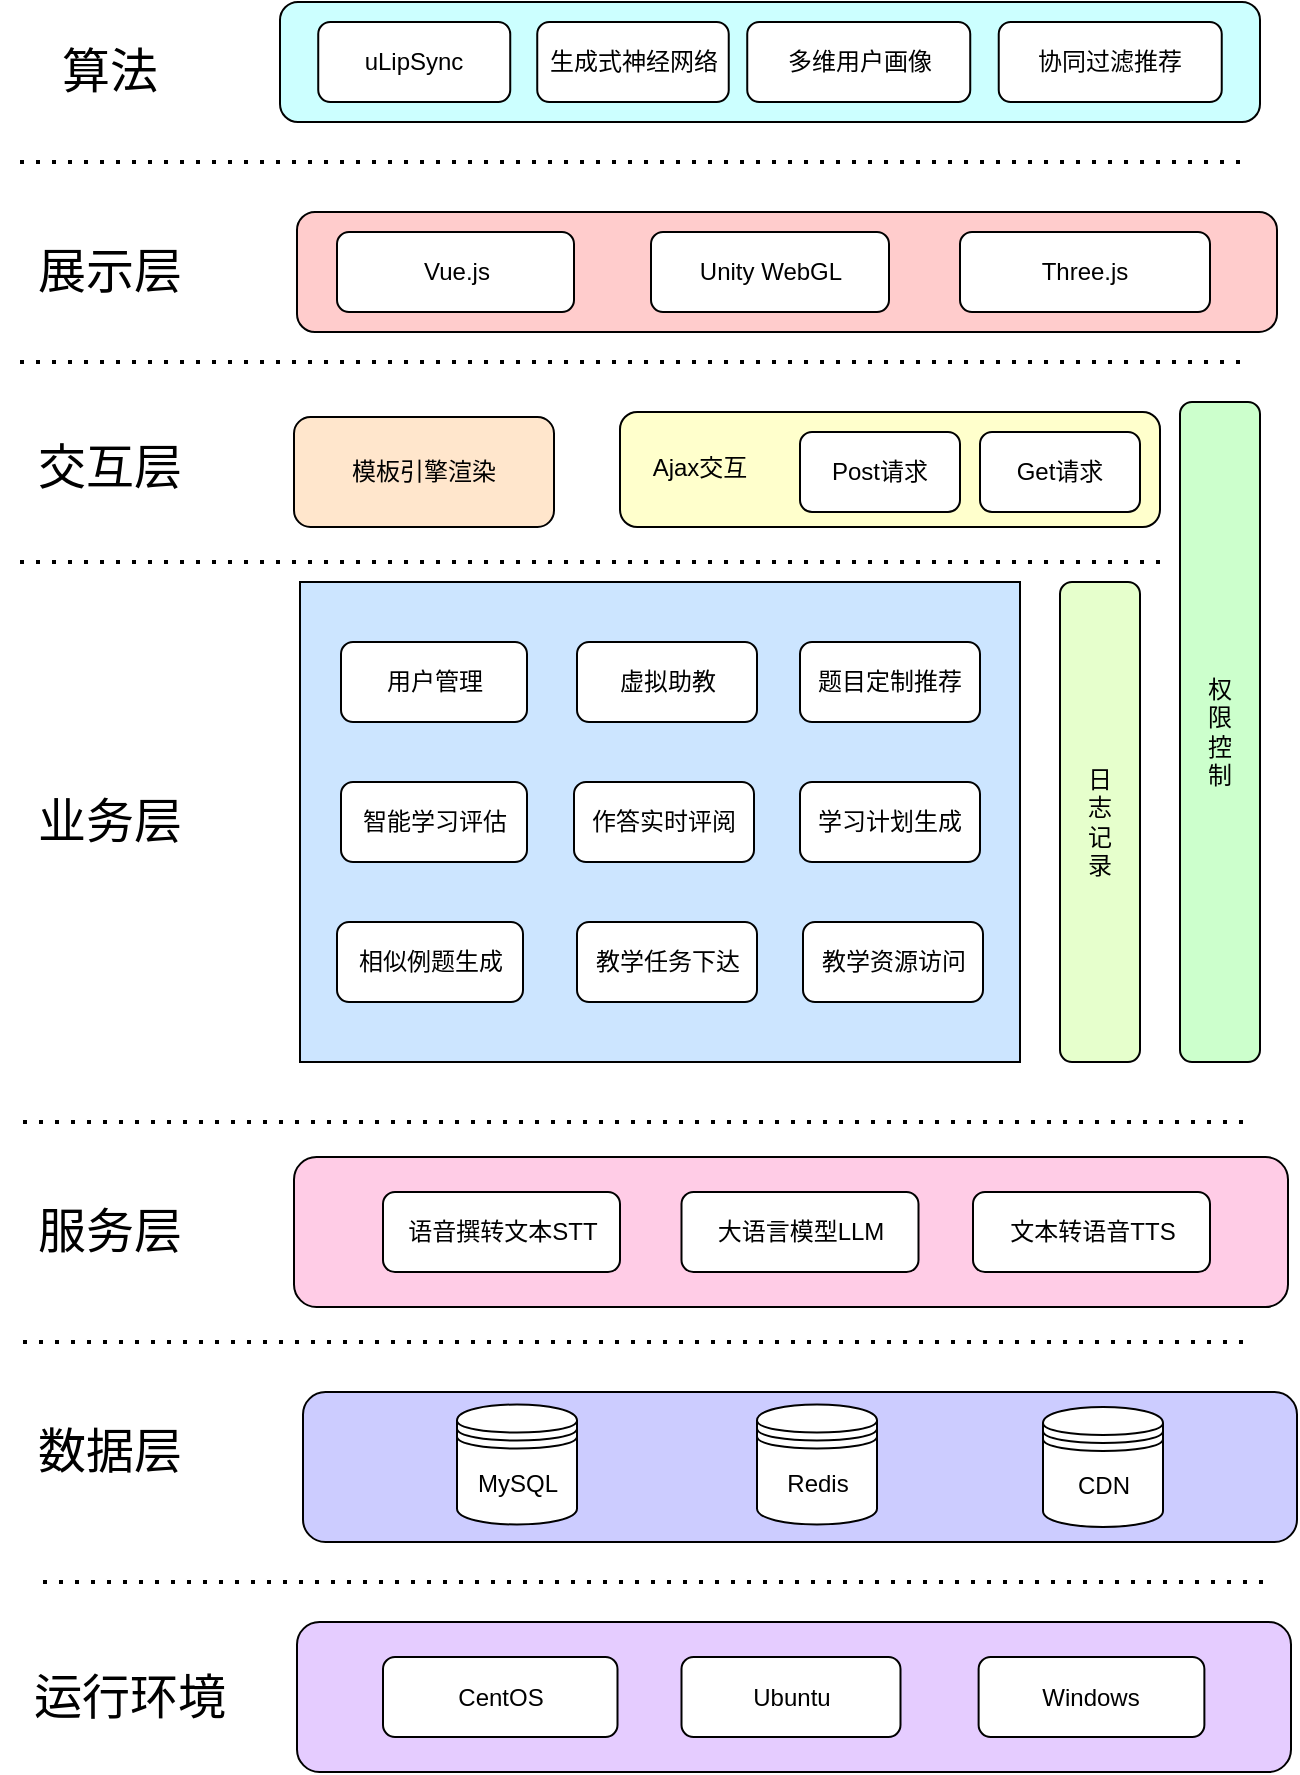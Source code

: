 <mxfile version="24.5.2" type="device">
  <diagram name="第 1 页" id="6BQCvjnglYv5yy4KWFj0">
    <mxGraphModel dx="1423" dy="890" grid="1" gridSize="10" guides="1" tooltips="1" connect="1" arrows="1" fold="1" page="1" pageScale="1" pageWidth="827" pageHeight="1169" math="0" shadow="0">
      <root>
        <mxCell id="0" />
        <mxCell id="1" parent="0" />
        <mxCell id="koz5tFtWaDeqoOTNXmWM-108" value="" style="rounded=1;whiteSpace=wrap;html=1;fillColor=#FFCCCC;" vertex="1" parent="1">
          <mxGeometry x="-411.5" y="485" width="490" height="60" as="geometry" />
        </mxCell>
        <mxCell id="koz5tFtWaDeqoOTNXmWM-66" value="" style="endArrow=none;dashed=1;html=1;dashPattern=1 3;strokeWidth=2;rounded=0;" edge="1" parent="1">
          <mxGeometry width="50" height="50" relative="1" as="geometry">
            <mxPoint x="-550" y="560" as="sourcePoint" />
            <mxPoint x="60" y="560" as="targetPoint" />
          </mxGeometry>
        </mxCell>
        <mxCell id="koz5tFtWaDeqoOTNXmWM-68" value="&lt;font style=&quot;font-size: 24px;&quot;&gt;展示层&lt;/font&gt;" style="text;html=1;align=center;verticalAlign=middle;whiteSpace=wrap;rounded=0;" vertex="1" parent="1">
          <mxGeometry x="-560" y="500" width="110" height="30" as="geometry" />
        </mxCell>
        <mxCell id="koz5tFtWaDeqoOTNXmWM-71" value="&lt;span style=&quot;font-size: 24px;&quot;&gt;交互层&lt;/span&gt;" style="text;html=1;align=center;verticalAlign=middle;whiteSpace=wrap;rounded=0;" vertex="1" parent="1">
          <mxGeometry x="-560" y="597.5" width="110" height="30" as="geometry" />
        </mxCell>
        <mxCell id="koz5tFtWaDeqoOTNXmWM-73" value="Vue.js" style="rounded=1;whiteSpace=wrap;html=1;" vertex="1" parent="1">
          <mxGeometry x="-391.5" y="495" width="118.5" height="40" as="geometry" />
        </mxCell>
        <mxCell id="koz5tFtWaDeqoOTNXmWM-74" value="Unity WebGL" style="rounded=1;whiteSpace=wrap;html=1;" vertex="1" parent="1">
          <mxGeometry x="-234.5" y="495" width="119" height="40" as="geometry" />
        </mxCell>
        <mxCell id="koz5tFtWaDeqoOTNXmWM-75" value="Three.js" style="rounded=1;whiteSpace=wrap;html=1;" vertex="1" parent="1">
          <mxGeometry x="-80" y="495" width="125" height="40" as="geometry" />
        </mxCell>
        <mxCell id="koz5tFtWaDeqoOTNXmWM-76" value="模板引擎渲染" style="rounded=1;whiteSpace=wrap;html=1;fillColor=#FFE6CC;" vertex="1" parent="1">
          <mxGeometry x="-413" y="587.5" width="130" height="55" as="geometry" />
        </mxCell>
        <mxCell id="koz5tFtWaDeqoOTNXmWM-77" value="" style="rounded=1;whiteSpace=wrap;html=1;fillColor=#FFFFCC;" vertex="1" parent="1">
          <mxGeometry x="-250" y="585" width="270" height="57.5" as="geometry" />
        </mxCell>
        <mxCell id="koz5tFtWaDeqoOTNXmWM-80" value="Post请求" style="rounded=1;whiteSpace=wrap;html=1;" vertex="1" parent="1">
          <mxGeometry x="-160" y="595" width="80" height="40" as="geometry" />
        </mxCell>
        <mxCell id="koz5tFtWaDeqoOTNXmWM-81" value="Get请求" style="rounded=1;whiteSpace=wrap;html=1;" vertex="1" parent="1">
          <mxGeometry x="-70" y="595" width="80" height="40" as="geometry" />
        </mxCell>
        <mxCell id="koz5tFtWaDeqoOTNXmWM-82" value="Ajax交互" style="text;html=1;align=center;verticalAlign=middle;whiteSpace=wrap;rounded=0;" vertex="1" parent="1">
          <mxGeometry x="-240" y="597.5" width="60" height="30" as="geometry" />
        </mxCell>
        <mxCell id="koz5tFtWaDeqoOTNXmWM-86" value="日&lt;div&gt;志&lt;/div&gt;&lt;div&gt;记&lt;/div&gt;&lt;div&gt;录&lt;/div&gt;" style="rounded=1;whiteSpace=wrap;html=1;fillColor=#E6FFCC;" vertex="1" parent="1">
          <mxGeometry x="-30" y="670" width="40" height="240" as="geometry" />
        </mxCell>
        <mxCell id="koz5tFtWaDeqoOTNXmWM-87" value="权&lt;div&gt;限&lt;/div&gt;&lt;div&gt;控&lt;/div&gt;&lt;div&gt;制&lt;/div&gt;" style="rounded=1;whiteSpace=wrap;html=1;fillColor=#CCFFCC;" vertex="1" parent="1">
          <mxGeometry x="30" y="580" width="40" height="330" as="geometry" />
        </mxCell>
        <mxCell id="koz5tFtWaDeqoOTNXmWM-91" value="" style="rounded=0;whiteSpace=wrap;html=1;fillColor=#CCE5FF;" vertex="1" parent="1">
          <mxGeometry x="-410" y="670" width="360" height="240" as="geometry" />
        </mxCell>
        <mxCell id="koz5tFtWaDeqoOTNXmWM-94" value="" style="endArrow=none;dashed=1;html=1;dashPattern=1 3;strokeWidth=2;rounded=0;" edge="1" parent="1">
          <mxGeometry width="50" height="50" relative="1" as="geometry">
            <mxPoint x="-550" y="660" as="sourcePoint" />
            <mxPoint x="20" y="660" as="targetPoint" />
          </mxGeometry>
        </mxCell>
        <mxCell id="koz5tFtWaDeqoOTNXmWM-95" value="" style="endArrow=none;dashed=1;html=1;dashPattern=1 3;strokeWidth=2;rounded=0;" edge="1" parent="1">
          <mxGeometry width="50" height="50" relative="1" as="geometry">
            <mxPoint x="-548.5" y="1050" as="sourcePoint" />
            <mxPoint x="61.5" y="1050" as="targetPoint" />
          </mxGeometry>
        </mxCell>
        <mxCell id="koz5tFtWaDeqoOTNXmWM-96" value="&lt;span style=&quot;font-size: 24px;&quot;&gt;业务层&lt;/span&gt;" style="text;html=1;align=center;verticalAlign=middle;whiteSpace=wrap;rounded=0;" vertex="1" parent="1">
          <mxGeometry x="-560" y="775" width="110" height="30" as="geometry" />
        </mxCell>
        <mxCell id="koz5tFtWaDeqoOTNXmWM-97" value="用户管理" style="rounded=1;whiteSpace=wrap;html=1;" vertex="1" parent="1">
          <mxGeometry x="-389.5" y="700" width="93" height="40" as="geometry" />
        </mxCell>
        <mxCell id="koz5tFtWaDeqoOTNXmWM-98" value="虚拟助教" style="rounded=1;whiteSpace=wrap;html=1;" vertex="1" parent="1">
          <mxGeometry x="-271.5" y="700" width="90" height="40" as="geometry" />
        </mxCell>
        <mxCell id="koz5tFtWaDeqoOTNXmWM-99" value="题目定制推荐" style="rounded=1;whiteSpace=wrap;html=1;" vertex="1" parent="1">
          <mxGeometry x="-160" y="700" width="90" height="40" as="geometry" />
        </mxCell>
        <mxCell id="koz5tFtWaDeqoOTNXmWM-100" value="智能学习评估" style="rounded=1;whiteSpace=wrap;html=1;" vertex="1" parent="1">
          <mxGeometry x="-389.5" y="770" width="93" height="40" as="geometry" />
        </mxCell>
        <mxCell id="koz5tFtWaDeqoOTNXmWM-101" value="作答实时评阅" style="rounded=1;whiteSpace=wrap;html=1;" vertex="1" parent="1">
          <mxGeometry x="-273" y="770" width="90" height="40" as="geometry" />
        </mxCell>
        <mxCell id="koz5tFtWaDeqoOTNXmWM-102" value="学习计划生成" style="rounded=1;whiteSpace=wrap;html=1;" vertex="1" parent="1">
          <mxGeometry x="-160" y="770" width="90" height="40" as="geometry" />
        </mxCell>
        <mxCell id="koz5tFtWaDeqoOTNXmWM-103" value="相似例题生成" style="rounded=1;whiteSpace=wrap;html=1;" vertex="1" parent="1">
          <mxGeometry x="-391.5" y="840" width="93" height="40" as="geometry" />
        </mxCell>
        <mxCell id="koz5tFtWaDeqoOTNXmWM-104" value="教学任务下达" style="rounded=1;whiteSpace=wrap;html=1;" vertex="1" parent="1">
          <mxGeometry x="-271.5" y="840" width="90" height="40" as="geometry" />
        </mxCell>
        <mxCell id="koz5tFtWaDeqoOTNXmWM-105" value="教学资源访问" style="rounded=1;whiteSpace=wrap;html=1;" vertex="1" parent="1">
          <mxGeometry x="-158.5" y="840" width="90" height="40" as="geometry" />
        </mxCell>
        <mxCell id="koz5tFtWaDeqoOTNXmWM-110" value="&lt;span style=&quot;font-size: 24px;&quot;&gt;数据层&lt;/span&gt;" style="text;html=1;align=center;verticalAlign=middle;whiteSpace=wrap;rounded=0;" vertex="1" parent="1">
          <mxGeometry x="-560" y="1090" width="110" height="30" as="geometry" />
        </mxCell>
        <mxCell id="koz5tFtWaDeqoOTNXmWM-111" value="" style="rounded=1;whiteSpace=wrap;html=1;fillColor=#CCCCFF;" vertex="1" parent="1">
          <mxGeometry x="-408.5" y="1075" width="497" height="75" as="geometry" />
        </mxCell>
        <mxCell id="koz5tFtWaDeqoOTNXmWM-112" value="MySQL" style="shape=datastore;whiteSpace=wrap;html=1;" vertex="1" parent="1">
          <mxGeometry x="-331.5" y="1081.25" width="60" height="60" as="geometry" />
        </mxCell>
        <mxCell id="koz5tFtWaDeqoOTNXmWM-113" value="Redis" style="shape=datastore;whiteSpace=wrap;html=1;" vertex="1" parent="1">
          <mxGeometry x="-181.5" y="1081.25" width="60" height="60" as="geometry" />
        </mxCell>
        <mxCell id="koz5tFtWaDeqoOTNXmWM-114" value="CDN" style="shape=datastore;whiteSpace=wrap;html=1;" vertex="1" parent="1">
          <mxGeometry x="-38.5" y="1082.5" width="60" height="60" as="geometry" />
        </mxCell>
        <mxCell id="koz5tFtWaDeqoOTNXmWM-115" value="" style="rounded=1;whiteSpace=wrap;html=1;fillColor=#E5CCFF;" vertex="1" parent="1">
          <mxGeometry x="-411.5" y="1190" width="497" height="75" as="geometry" />
        </mxCell>
        <mxCell id="koz5tFtWaDeqoOTNXmWM-118" value="" style="endArrow=none;dashed=1;html=1;dashPattern=1 3;strokeWidth=2;rounded=0;" edge="1" parent="1">
          <mxGeometry width="50" height="50" relative="1" as="geometry">
            <mxPoint x="-538.5" y="1170" as="sourcePoint" />
            <mxPoint x="71.5" y="1170" as="targetPoint" />
          </mxGeometry>
        </mxCell>
        <mxCell id="koz5tFtWaDeqoOTNXmWM-120" value="&lt;span style=&quot;font-size: 24px;&quot;&gt;运行环境&lt;/span&gt;" style="text;html=1;align=center;verticalAlign=middle;whiteSpace=wrap;rounded=0;" vertex="1" parent="1">
          <mxGeometry x="-550" y="1212.5" width="110" height="30" as="geometry" />
        </mxCell>
        <mxCell id="koz5tFtWaDeqoOTNXmWM-121" value="" style="endArrow=none;dashed=1;html=1;dashPattern=1 3;strokeWidth=2;rounded=0;" edge="1" parent="1">
          <mxGeometry width="50" height="50" relative="1" as="geometry">
            <mxPoint x="-550" y="460" as="sourcePoint" />
            <mxPoint x="60" y="460" as="targetPoint" />
          </mxGeometry>
        </mxCell>
        <mxCell id="koz5tFtWaDeqoOTNXmWM-122" value="" style="rounded=1;whiteSpace=wrap;html=1;fillColor=#CCFFFF;" vertex="1" parent="1">
          <mxGeometry x="-420" y="380" width="490" height="60" as="geometry" />
        </mxCell>
        <mxCell id="koz5tFtWaDeqoOTNXmWM-123" value="&lt;font style=&quot;font-size: 24px;&quot;&gt;算法&lt;/font&gt;" style="text;html=1;align=center;verticalAlign=middle;whiteSpace=wrap;rounded=0;" vertex="1" parent="1">
          <mxGeometry x="-560" y="400" width="110" height="30" as="geometry" />
        </mxCell>
        <mxCell id="koz5tFtWaDeqoOTNXmWM-124" value="uLipSync" style="rounded=1;whiteSpace=wrap;html=1;" vertex="1" parent="1">
          <mxGeometry x="-400.88" y="390" width="96" height="40" as="geometry" />
        </mxCell>
        <mxCell id="koz5tFtWaDeqoOTNXmWM-125" value="生成式神经网络" style="rounded=1;whiteSpace=wrap;html=1;" vertex="1" parent="1">
          <mxGeometry x="-291.38" y="390" width="95.75" height="40" as="geometry" />
        </mxCell>
        <mxCell id="koz5tFtWaDeqoOTNXmWM-127" value="协同过滤推荐" style="rounded=1;whiteSpace=wrap;html=1;" vertex="1" parent="1">
          <mxGeometry x="-60.63" y="390" width="111.5" height="40" as="geometry" />
        </mxCell>
        <mxCell id="koz5tFtWaDeqoOTNXmWM-128" value="多维用户画像" style="rounded=1;whiteSpace=wrap;html=1;" vertex="1" parent="1">
          <mxGeometry x="-186.38" y="390" width="111.5" height="40" as="geometry" />
        </mxCell>
        <mxCell id="koz5tFtWaDeqoOTNXmWM-129" value="" style="endArrow=none;dashed=1;html=1;dashPattern=1 3;strokeWidth=2;rounded=0;" edge="1" parent="1">
          <mxGeometry width="50" height="50" relative="1" as="geometry">
            <mxPoint x="-548.5" y="940" as="sourcePoint" />
            <mxPoint x="61.5" y="940" as="targetPoint" />
          </mxGeometry>
        </mxCell>
        <mxCell id="koz5tFtWaDeqoOTNXmWM-130" value="&lt;span style=&quot;font-size: 24px;&quot;&gt;服务层&lt;/span&gt;" style="text;html=1;align=center;verticalAlign=middle;whiteSpace=wrap;rounded=0;" vertex="1" parent="1">
          <mxGeometry x="-560" y="980" width="110" height="30" as="geometry" />
        </mxCell>
        <mxCell id="koz5tFtWaDeqoOTNXmWM-131" value="" style="rounded=1;whiteSpace=wrap;html=1;fillColor=#FFCCE6;" vertex="1" parent="1">
          <mxGeometry x="-413" y="957.5" width="497" height="75" as="geometry" />
        </mxCell>
        <mxCell id="koz5tFtWaDeqoOTNXmWM-133" value="大语言模型LLM" style="rounded=1;whiteSpace=wrap;html=1;" vertex="1" parent="1">
          <mxGeometry x="-219.25" y="975" width="118.5" height="40" as="geometry" />
        </mxCell>
        <mxCell id="koz5tFtWaDeqoOTNXmWM-134" value="语音撰转文本STT" style="rounded=1;whiteSpace=wrap;html=1;" vertex="1" parent="1">
          <mxGeometry x="-368.5" y="975" width="118.5" height="40" as="geometry" />
        </mxCell>
        <mxCell id="koz5tFtWaDeqoOTNXmWM-135" value="文本转语音TTS" style="rounded=1;whiteSpace=wrap;html=1;" vertex="1" parent="1">
          <mxGeometry x="-73.5" y="975" width="118.5" height="40" as="geometry" />
        </mxCell>
        <mxCell id="koz5tFtWaDeqoOTNXmWM-136" value="CentOS" style="rounded=1;whiteSpace=wrap;html=1;" vertex="1" parent="1">
          <mxGeometry x="-368.5" y="1207.5" width="117.25" height="40" as="geometry" />
        </mxCell>
        <mxCell id="koz5tFtWaDeqoOTNXmWM-137" value="Ubuntu" style="rounded=1;whiteSpace=wrap;html=1;" vertex="1" parent="1">
          <mxGeometry x="-219.25" y="1207.5" width="109.5" height="40" as="geometry" />
        </mxCell>
        <mxCell id="koz5tFtWaDeqoOTNXmWM-138" value="Windows" style="rounded=1;whiteSpace=wrap;html=1;" vertex="1" parent="1">
          <mxGeometry x="-70.69" y="1207.5" width="112.88" height="40" as="geometry" />
        </mxCell>
      </root>
    </mxGraphModel>
  </diagram>
</mxfile>
